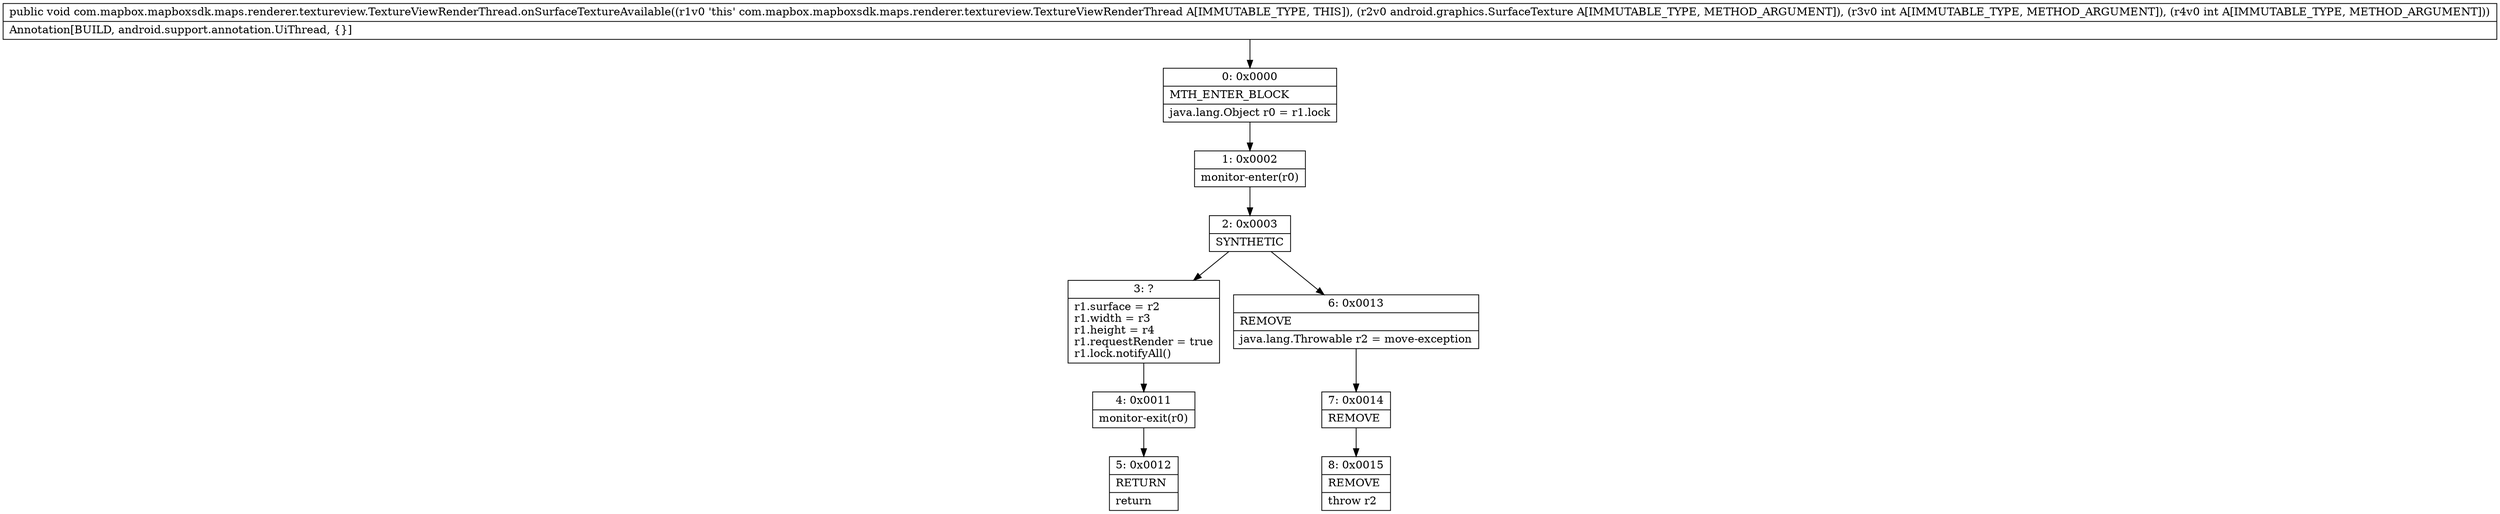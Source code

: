 digraph "CFG forcom.mapbox.mapboxsdk.maps.renderer.textureview.TextureViewRenderThread.onSurfaceTextureAvailable(Landroid\/graphics\/SurfaceTexture;II)V" {
Node_0 [shape=record,label="{0\:\ 0x0000|MTH_ENTER_BLOCK\l|java.lang.Object r0 = r1.lock\l}"];
Node_1 [shape=record,label="{1\:\ 0x0002|monitor\-enter(r0)\l}"];
Node_2 [shape=record,label="{2\:\ 0x0003|SYNTHETIC\l}"];
Node_3 [shape=record,label="{3\:\ ?|r1.surface = r2\lr1.width = r3\lr1.height = r4\lr1.requestRender = true\lr1.lock.notifyAll()\l}"];
Node_4 [shape=record,label="{4\:\ 0x0011|monitor\-exit(r0)\l}"];
Node_5 [shape=record,label="{5\:\ 0x0012|RETURN\l|return\l}"];
Node_6 [shape=record,label="{6\:\ 0x0013|REMOVE\l|java.lang.Throwable r2 = move\-exception\l}"];
Node_7 [shape=record,label="{7\:\ 0x0014|REMOVE\l}"];
Node_8 [shape=record,label="{8\:\ 0x0015|REMOVE\l|throw r2\l}"];
MethodNode[shape=record,label="{public void com.mapbox.mapboxsdk.maps.renderer.textureview.TextureViewRenderThread.onSurfaceTextureAvailable((r1v0 'this' com.mapbox.mapboxsdk.maps.renderer.textureview.TextureViewRenderThread A[IMMUTABLE_TYPE, THIS]), (r2v0 android.graphics.SurfaceTexture A[IMMUTABLE_TYPE, METHOD_ARGUMENT]), (r3v0 int A[IMMUTABLE_TYPE, METHOD_ARGUMENT]), (r4v0 int A[IMMUTABLE_TYPE, METHOD_ARGUMENT]))  | Annotation[BUILD, android.support.annotation.UiThread, \{\}]\l}"];
MethodNode -> Node_0;
Node_0 -> Node_1;
Node_1 -> Node_2;
Node_2 -> Node_3;
Node_2 -> Node_6;
Node_3 -> Node_4;
Node_4 -> Node_5;
Node_6 -> Node_7;
Node_7 -> Node_8;
}

